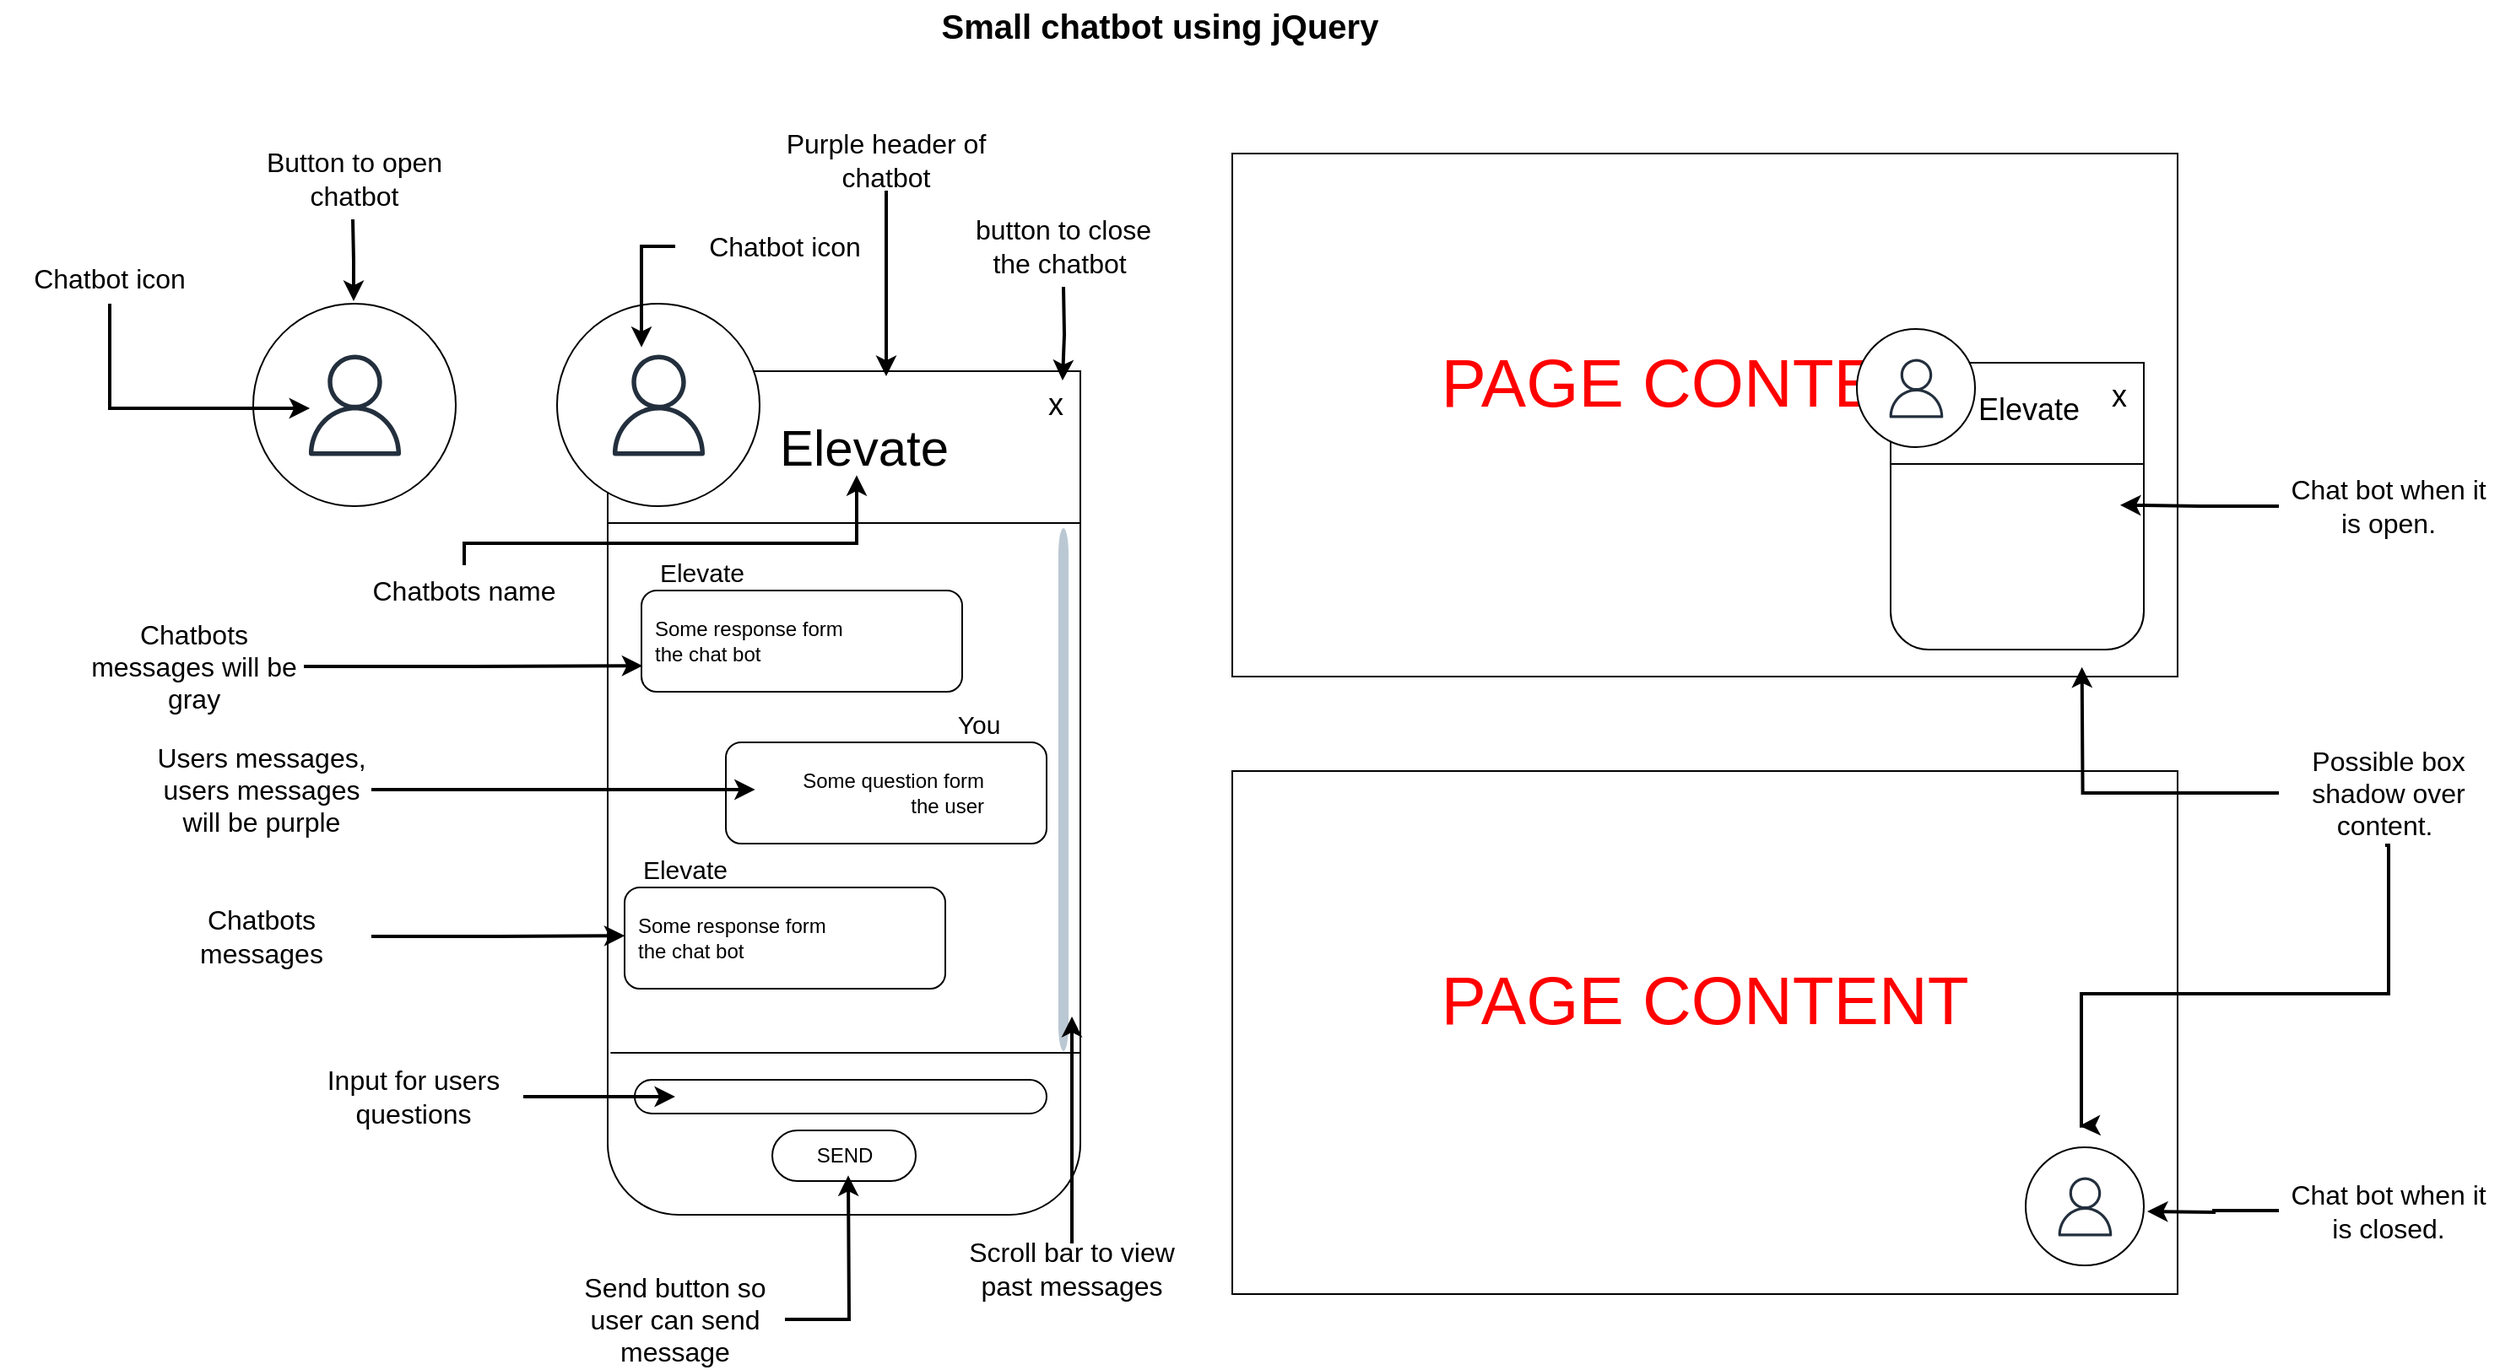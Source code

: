 <mxfile version="24.2.1" type="device">
  <diagram name="Page-1" id="SvyHYkW_uooYtNIsQO3e">
    <mxGraphModel dx="2899" dy="2154" grid="1" gridSize="10" guides="1" tooltips="1" connect="1" arrows="1" fold="1" page="1" pageScale="1" pageWidth="850" pageHeight="1100" math="0" shadow="0">
      <root>
        <mxCell id="0" />
        <mxCell id="1" parent="0" />
        <mxCell id="vd0RSFljoD592YIlHhGm-1" value="" style="rounded=1;whiteSpace=wrap;html=1;" vertex="1" parent="1">
          <mxGeometry x="210" y="170" width="280" height="500" as="geometry" />
        </mxCell>
        <mxCell id="vd0RSFljoD592YIlHhGm-3" value="" style="rounded=0;whiteSpace=wrap;html=1;" vertex="1" parent="1">
          <mxGeometry x="210" y="170" width="280" height="90" as="geometry" />
        </mxCell>
        <mxCell id="vd0RSFljoD592YIlHhGm-2" value="" style="ellipse;whiteSpace=wrap;html=1;aspect=fixed;" vertex="1" parent="1">
          <mxGeometry x="180" y="130" width="120" height="120" as="geometry" />
        </mxCell>
        <mxCell id="vd0RSFljoD592YIlHhGm-4" value="" style="sketch=0;outlineConnect=0;fontColor=#232F3E;gradientColor=none;fillColor=#232F3D;strokeColor=none;dashed=0;verticalLabelPosition=bottom;verticalAlign=top;align=center;html=1;fontSize=12;fontStyle=0;aspect=fixed;pointerEvents=1;shape=mxgraph.aws4.user;strokeWidth=0;" vertex="1" parent="1">
          <mxGeometry x="210" y="160" width="60" height="60" as="geometry" />
        </mxCell>
        <mxCell id="vd0RSFljoD592YIlHhGm-5" value="&lt;font style=&quot;font-size: 30px;&quot;&gt;Elevate&amp;nbsp;&lt;/font&gt;" style="text;html=1;align=left;verticalAlign=middle;whiteSpace=wrap;rounded=0;" vertex="1" parent="1">
          <mxGeometry x="310" y="192.5" width="180" height="45" as="geometry" />
        </mxCell>
        <mxCell id="vd0RSFljoD592YIlHhGm-6" value="&lt;font style=&quot;font-size: 18px;&quot;&gt;x&lt;/font&gt;" style="text;html=1;align=center;verticalAlign=middle;resizable=0;points=[];autosize=1;strokeColor=none;fillColor=none;" vertex="1" parent="1">
          <mxGeometry x="460" y="170" width="30" height="40" as="geometry" />
        </mxCell>
        <mxCell id="vd0RSFljoD592YIlHhGm-11" value="" style="rounded=1;whiteSpace=wrap;html=1;align=left;" vertex="1" parent="1">
          <mxGeometry x="230" y="300" width="190" height="60" as="geometry" />
        </mxCell>
        <mxCell id="vd0RSFljoD592YIlHhGm-13" value="&lt;font style=&quot;font-size: 15px;&quot;&gt;Elevate&lt;/font&gt;" style="text;html=1;align=center;verticalAlign=middle;whiteSpace=wrap;rounded=0;" vertex="1" parent="1">
          <mxGeometry x="236" y="274" width="60" height="30" as="geometry" />
        </mxCell>
        <mxCell id="vd0RSFljoD592YIlHhGm-14" value="Some response form the chat bot" style="text;html=1;align=left;verticalAlign=middle;whiteSpace=wrap;rounded=0;" vertex="1" parent="1">
          <mxGeometry x="236" y="315" width="120" height="30" as="geometry" />
        </mxCell>
        <mxCell id="vd0RSFljoD592YIlHhGm-15" value="" style="rounded=1;whiteSpace=wrap;html=1;align=left;" vertex="1" parent="1">
          <mxGeometry x="280" y="390" width="190" height="60" as="geometry" />
        </mxCell>
        <mxCell id="vd0RSFljoD592YIlHhGm-16" value="Some question form the user" style="text;html=1;align=right;verticalAlign=middle;whiteSpace=wrap;rounded=0;" vertex="1" parent="1">
          <mxGeometry x="315" y="405" width="120" height="30" as="geometry" />
        </mxCell>
        <mxCell id="vd0RSFljoD592YIlHhGm-17" value="&lt;span style=&quot;font-size: 15px;&quot;&gt;You&lt;/span&gt;" style="text;html=1;align=center;verticalAlign=middle;whiteSpace=wrap;rounded=0;" vertex="1" parent="1">
          <mxGeometry x="400" y="364" width="60" height="30" as="geometry" />
        </mxCell>
        <mxCell id="vd0RSFljoD592YIlHhGm-18" value="" style="rounded=1;whiteSpace=wrap;html=1;align=left;" vertex="1" parent="1">
          <mxGeometry x="220" y="476" width="190" height="60" as="geometry" />
        </mxCell>
        <mxCell id="vd0RSFljoD592YIlHhGm-19" value="&lt;font style=&quot;font-size: 15px;&quot;&gt;Elevate&lt;/font&gt;" style="text;html=1;align=center;verticalAlign=middle;whiteSpace=wrap;rounded=0;" vertex="1" parent="1">
          <mxGeometry x="226" y="450" width="60" height="30" as="geometry" />
        </mxCell>
        <mxCell id="vd0RSFljoD592YIlHhGm-20" value="Some response form the chat bot" style="text;html=1;align=left;verticalAlign=middle;whiteSpace=wrap;rounded=0;" vertex="1" parent="1">
          <mxGeometry x="226" y="491" width="120" height="30" as="geometry" />
        </mxCell>
        <mxCell id="vd0RSFljoD592YIlHhGm-21" value="" style="html=1;verticalLabelPosition=bottom;labelBackgroundColor=#ffffff;verticalAlign=top;shadow=0;dashed=0;strokeWidth=2;shape=mxgraph.ios7.misc.scroll_(horizontal);fillColor=#bac8d3;rotation=90;strokeColor=#23445d;" vertex="1" parent="1">
          <mxGeometry x="325" y="415" width="310" height="6" as="geometry" />
        </mxCell>
        <mxCell id="vd0RSFljoD592YIlHhGm-24" value="" style="endArrow=none;html=1;rounded=0;exitX=0.006;exitY=0.808;exitDx=0;exitDy=0;exitPerimeter=0;" edge="1" parent="1" source="vd0RSFljoD592YIlHhGm-1">
          <mxGeometry width="50" height="50" relative="1" as="geometry">
            <mxPoint x="180" y="580" as="sourcePoint" />
            <mxPoint x="490" y="574" as="targetPoint" />
          </mxGeometry>
        </mxCell>
        <mxCell id="vd0RSFljoD592YIlHhGm-25" value="" style="rounded=1;whiteSpace=wrap;html=1;arcSize=50;" vertex="1" parent="1">
          <mxGeometry x="226" y="590" width="244" height="20" as="geometry" />
        </mxCell>
        <mxCell id="vd0RSFljoD592YIlHhGm-26" value="SEND" style="rounded=1;whiteSpace=wrap;html=1;arcSize=50;" vertex="1" parent="1">
          <mxGeometry x="307.5" y="620" width="85" height="30" as="geometry" />
        </mxCell>
        <mxCell id="vd0RSFljoD592YIlHhGm-28" value="" style="ellipse;whiteSpace=wrap;html=1;aspect=fixed;" vertex="1" parent="1">
          <mxGeometry y="130" width="120" height="120" as="geometry" />
        </mxCell>
        <mxCell id="vd0RSFljoD592YIlHhGm-29" value="" style="sketch=0;outlineConnect=0;fontColor=#232F3E;gradientColor=none;fillColor=#232F3D;strokeColor=none;dashed=0;verticalLabelPosition=bottom;verticalAlign=top;align=center;html=1;fontSize=12;fontStyle=0;aspect=fixed;pointerEvents=1;shape=mxgraph.aws4.user;strokeWidth=0;" vertex="1" parent="1">
          <mxGeometry x="30" y="160" width="60" height="60" as="geometry" />
        </mxCell>
        <mxCell id="vd0RSFljoD592YIlHhGm-30" value="" style="rounded=0;whiteSpace=wrap;html=1;" vertex="1" parent="1">
          <mxGeometry x="580" y="41" width="560" height="310" as="geometry" />
        </mxCell>
        <mxCell id="vd0RSFljoD592YIlHhGm-31" value="&lt;font color=&quot;#ff0000&quot; style=&quot;font-size: 40px;&quot;&gt;PAGE CONTENT&lt;/font&gt;" style="text;html=1;align=center;verticalAlign=middle;whiteSpace=wrap;rounded=0;" vertex="1" parent="1">
          <mxGeometry x="660" y="111" width="400" height="130" as="geometry" />
        </mxCell>
        <mxCell id="vd0RSFljoD592YIlHhGm-57" value="" style="rounded=1;whiteSpace=wrap;html=1;" vertex="1" parent="1">
          <mxGeometry x="970" y="165" width="150" height="170" as="geometry" />
        </mxCell>
        <mxCell id="vd0RSFljoD592YIlHhGm-58" value="" style="rounded=0;whiteSpace=wrap;html=1;" vertex="1" parent="1">
          <mxGeometry x="970" y="165" width="150" height="60" as="geometry" />
        </mxCell>
        <mxCell id="vd0RSFljoD592YIlHhGm-59" value="" style="ellipse;whiteSpace=wrap;html=1;aspect=fixed;" vertex="1" parent="1">
          <mxGeometry x="950" y="145" width="70" height="70" as="geometry" />
        </mxCell>
        <mxCell id="vd0RSFljoD592YIlHhGm-60" value="" style="sketch=0;outlineConnect=0;fontColor=#232F3E;gradientColor=none;fillColor=#232F3D;strokeColor=none;dashed=0;verticalLabelPosition=bottom;verticalAlign=top;align=center;html=1;fontSize=12;fontStyle=0;aspect=fixed;pointerEvents=1;shape=mxgraph.aws4.user;strokeWidth=0;" vertex="1" parent="1">
          <mxGeometry x="967.5" y="162.5" width="35" height="35" as="geometry" />
        </mxCell>
        <mxCell id="vd0RSFljoD592YIlHhGm-61" value="&lt;font style=&quot;font-size: 18px;&quot;&gt;Elevate&amp;nbsp;&lt;/font&gt;" style="text;html=1;align=left;verticalAlign=middle;whiteSpace=wrap;rounded=0;" vertex="1" parent="1">
          <mxGeometry x="1020" y="170" width="100" height="45" as="geometry" />
        </mxCell>
        <mxCell id="vd0RSFljoD592YIlHhGm-62" value="&lt;font style=&quot;font-size: 18px;&quot;&gt;x&lt;/font&gt;" style="text;html=1;align=center;verticalAlign=middle;resizable=0;points=[];autosize=1;strokeColor=none;fillColor=none;" vertex="1" parent="1">
          <mxGeometry x="1090" y="165" width="30" height="40" as="geometry" />
        </mxCell>
        <mxCell id="vd0RSFljoD592YIlHhGm-63" value="" style="rounded=0;whiteSpace=wrap;html=1;" vertex="1" parent="1">
          <mxGeometry x="580" y="407" width="560" height="310" as="geometry" />
        </mxCell>
        <mxCell id="vd0RSFljoD592YIlHhGm-64" value="&lt;font color=&quot;#ff0000&quot; style=&quot;font-size: 40px;&quot;&gt;PAGE CONTENT&lt;/font&gt;" style="text;html=1;align=center;verticalAlign=middle;whiteSpace=wrap;rounded=0;" vertex="1" parent="1">
          <mxGeometry x="660" y="477" width="400" height="130" as="geometry" />
        </mxCell>
        <mxCell id="vd0RSFljoD592YIlHhGm-67" value="" style="ellipse;whiteSpace=wrap;html=1;aspect=fixed;" vertex="1" parent="1">
          <mxGeometry x="1050" y="630" width="70" height="70" as="geometry" />
        </mxCell>
        <mxCell id="vd0RSFljoD592YIlHhGm-68" value="" style="sketch=0;outlineConnect=0;fontColor=#232F3E;gradientColor=none;fillColor=#232F3D;strokeColor=none;dashed=0;verticalLabelPosition=bottom;verticalAlign=top;align=center;html=1;fontSize=12;fontStyle=0;aspect=fixed;pointerEvents=1;shape=mxgraph.aws4.user;strokeWidth=0;" vertex="1" parent="1">
          <mxGeometry x="1067.5" y="647.5" width="35" height="35" as="geometry" />
        </mxCell>
        <mxCell id="vd0RSFljoD592YIlHhGm-73" style="edgeStyle=orthogonalEdgeStyle;rounded=0;orthogonalLoop=1;jettySize=auto;html=1;strokeWidth=2;" edge="1" parent="1">
          <mxGeometry relative="1" as="geometry">
            <mxPoint x="59.471" y="128.471" as="targetPoint" />
            <mxPoint x="59" y="80" as="sourcePoint" />
          </mxGeometry>
        </mxCell>
        <mxCell id="vd0RSFljoD592YIlHhGm-72" value="&lt;font style=&quot;font-size: 16px;&quot;&gt;Button to open chatbot&lt;/font&gt;" style="text;html=1;align=center;verticalAlign=middle;whiteSpace=wrap;rounded=0;" vertex="1" parent="1">
          <mxGeometry x="-5" y="41" width="130" height="30" as="geometry" />
        </mxCell>
        <mxCell id="vd0RSFljoD592YIlHhGm-76" style="edgeStyle=orthogonalEdgeStyle;rounded=0;orthogonalLoop=1;jettySize=auto;html=1;strokeColor=default;strokeWidth=2;align=center;verticalAlign=middle;fontFamily=Helvetica;fontSize=11;fontColor=default;labelBackgroundColor=default;endArrow=classic;" edge="1" parent="1" source="vd0RSFljoD592YIlHhGm-75">
          <mxGeometry relative="1" as="geometry">
            <mxPoint x="33.588" y="192" as="targetPoint" />
            <Array as="points">
              <mxPoint x="-85" y="192" />
            </Array>
          </mxGeometry>
        </mxCell>
        <mxCell id="vd0RSFljoD592YIlHhGm-75" value="&lt;span style=&quot;font-size: 16px;&quot;&gt;Chatbot icon&lt;/span&gt;" style="text;html=1;align=center;verticalAlign=middle;whiteSpace=wrap;rounded=0;" vertex="1" parent="1">
          <mxGeometry x="-150" y="100" width="130" height="30" as="geometry" />
        </mxCell>
        <mxCell id="vd0RSFljoD592YIlHhGm-81" style="edgeStyle=orthogonalEdgeStyle;rounded=0;orthogonalLoop=1;jettySize=auto;html=1;strokeColor=default;strokeWidth=2;align=center;verticalAlign=middle;fontFamily=Helvetica;fontSize=11;fontColor=default;labelBackgroundColor=default;endArrow=classic;" edge="1" parent="1">
          <mxGeometry relative="1" as="geometry">
            <mxPoint x="479.471" y="175.529" as="targetPoint" />
            <mxPoint x="480" y="120" as="sourcePoint" />
          </mxGeometry>
        </mxCell>
        <mxCell id="vd0RSFljoD592YIlHhGm-78" value="&lt;span style=&quot;font-size: 16px;&quot;&gt;button to close the chatbot&amp;nbsp;&lt;/span&gt;" style="text;html=1;align=center;verticalAlign=middle;whiteSpace=wrap;rounded=0;" vertex="1" parent="1">
          <mxGeometry x="415" y="81" width="130" height="30" as="geometry" />
        </mxCell>
        <mxCell id="vd0RSFljoD592YIlHhGm-83" style="edgeStyle=orthogonalEdgeStyle;rounded=0;orthogonalLoop=1;jettySize=auto;html=1;strokeColor=default;strokeWidth=2;align=center;verticalAlign=middle;fontFamily=Helvetica;fontSize=11;fontColor=default;labelBackgroundColor=default;endArrow=classic;" edge="1" parent="1" source="vd0RSFljoD592YIlHhGm-82">
          <mxGeometry relative="1" as="geometry">
            <mxPoint x="230" y="155.833" as="targetPoint" />
          </mxGeometry>
        </mxCell>
        <mxCell id="vd0RSFljoD592YIlHhGm-82" value="&lt;span style=&quot;font-size: 16px;&quot;&gt;Chatbot icon&lt;/span&gt;" style="text;html=1;align=center;verticalAlign=middle;whiteSpace=wrap;rounded=0;" vertex="1" parent="1">
          <mxGeometry x="250" y="81" width="130" height="30" as="geometry" />
        </mxCell>
        <mxCell id="vd0RSFljoD592YIlHhGm-85" style="edgeStyle=orthogonalEdgeStyle;rounded=0;orthogonalLoop=1;jettySize=auto;html=1;strokeColor=default;strokeWidth=2;align=center;verticalAlign=middle;fontFamily=Helvetica;fontSize=11;fontColor=default;labelBackgroundColor=default;endArrow=classic;" edge="1" parent="1" source="vd0RSFljoD592YIlHhGm-84">
          <mxGeometry relative="1" as="geometry">
            <mxPoint x="357.5" y="231.667" as="targetPoint" />
            <Array as="points">
              <mxPoint x="125" y="272" />
              <mxPoint x="358" y="272" />
            </Array>
          </mxGeometry>
        </mxCell>
        <mxCell id="vd0RSFljoD592YIlHhGm-84" value="&lt;span style=&quot;font-size: 16px;&quot;&gt;Chatbots name&lt;/span&gt;" style="text;html=1;align=center;verticalAlign=middle;whiteSpace=wrap;rounded=0;" vertex="1" parent="1">
          <mxGeometry x="60" y="285" width="130" height="30" as="geometry" />
        </mxCell>
        <mxCell id="vd0RSFljoD592YIlHhGm-87" style="edgeStyle=orthogonalEdgeStyle;rounded=0;orthogonalLoop=1;jettySize=auto;html=1;strokeColor=default;strokeWidth=2;align=center;verticalAlign=middle;fontFamily=Helvetica;fontSize=11;fontColor=default;labelBackgroundColor=default;endArrow=classic;" edge="1" parent="1" source="vd0RSFljoD592YIlHhGm-86">
          <mxGeometry relative="1" as="geometry">
            <mxPoint x="485" y="552.5" as="targetPoint" />
          </mxGeometry>
        </mxCell>
        <mxCell id="vd0RSFljoD592YIlHhGm-86" value="&lt;span style=&quot;font-size: 16px;&quot;&gt;Scroll bar to view past messages&lt;/span&gt;" style="text;html=1;align=center;verticalAlign=middle;whiteSpace=wrap;rounded=0;" vertex="1" parent="1">
          <mxGeometry x="420" y="687" width="130" height="30" as="geometry" />
        </mxCell>
        <mxCell id="vd0RSFljoD592YIlHhGm-89" style="edgeStyle=orthogonalEdgeStyle;rounded=0;orthogonalLoop=1;jettySize=auto;html=1;strokeColor=default;strokeWidth=2;align=center;verticalAlign=middle;fontFamily=Helvetica;fontSize=11;fontColor=default;labelBackgroundColor=default;endArrow=classic;" edge="1" parent="1" source="vd0RSFljoD592YIlHhGm-88">
          <mxGeometry relative="1" as="geometry">
            <mxPoint x="250" y="600" as="targetPoint" />
          </mxGeometry>
        </mxCell>
        <mxCell id="vd0RSFljoD592YIlHhGm-88" value="&lt;span style=&quot;font-size: 16px;&quot;&gt;Input for users questions&lt;/span&gt;" style="text;html=1;align=center;verticalAlign=middle;whiteSpace=wrap;rounded=0;" vertex="1" parent="1">
          <mxGeometry x="30" y="585" width="130" height="30" as="geometry" />
        </mxCell>
        <mxCell id="vd0RSFljoD592YIlHhGm-91" style="edgeStyle=orthogonalEdgeStyle;rounded=0;orthogonalLoop=1;jettySize=auto;html=1;strokeColor=default;strokeWidth=2;align=center;verticalAlign=middle;fontFamily=Helvetica;fontSize=11;fontColor=default;labelBackgroundColor=default;endArrow=classic;" edge="1" parent="1" source="vd0RSFljoD592YIlHhGm-90">
          <mxGeometry relative="1" as="geometry">
            <mxPoint x="220.19" y="504.619" as="targetPoint" />
          </mxGeometry>
        </mxCell>
        <mxCell id="vd0RSFljoD592YIlHhGm-90" value="&lt;span style=&quot;font-size: 16px;&quot;&gt;Chatbots messages&lt;/span&gt;" style="text;html=1;align=center;verticalAlign=middle;whiteSpace=wrap;rounded=0;" vertex="1" parent="1">
          <mxGeometry x="-60" y="490" width="130" height="30" as="geometry" />
        </mxCell>
        <mxCell id="vd0RSFljoD592YIlHhGm-93" style="edgeStyle=orthogonalEdgeStyle;rounded=0;orthogonalLoop=1;jettySize=auto;html=1;strokeColor=default;strokeWidth=2;align=center;verticalAlign=middle;fontFamily=Helvetica;fontSize=11;fontColor=default;labelBackgroundColor=default;endArrow=classic;" edge="1" parent="1" source="vd0RSFljoD592YIlHhGm-92">
          <mxGeometry relative="1" as="geometry">
            <mxPoint x="297.333" y="417.952" as="targetPoint" />
          </mxGeometry>
        </mxCell>
        <mxCell id="vd0RSFljoD592YIlHhGm-92" value="&lt;span style=&quot;font-size: 16px;&quot;&gt;Users messages, users messages will be purple&lt;/span&gt;" style="text;html=1;align=center;verticalAlign=middle;whiteSpace=wrap;rounded=0;" vertex="1" parent="1">
          <mxGeometry x="-60" y="403" width="130" height="30" as="geometry" />
        </mxCell>
        <mxCell id="vd0RSFljoD592YIlHhGm-95" style="edgeStyle=orthogonalEdgeStyle;rounded=0;orthogonalLoop=1;jettySize=auto;html=1;strokeColor=default;strokeWidth=2;align=center;verticalAlign=middle;fontFamily=Helvetica;fontSize=11;fontColor=default;labelBackgroundColor=default;endArrow=classic;" edge="1" parent="1" source="vd0RSFljoD592YIlHhGm-94">
          <mxGeometry relative="1" as="geometry">
            <mxPoint x="352.5" y="646.667" as="targetPoint" />
          </mxGeometry>
        </mxCell>
        <mxCell id="vd0RSFljoD592YIlHhGm-94" value="&lt;span style=&quot;font-size: 16px;&quot;&gt;Send button so user can send message&lt;/span&gt;" style="text;html=1;align=center;verticalAlign=middle;whiteSpace=wrap;rounded=0;" vertex="1" parent="1">
          <mxGeometry x="185" y="717" width="130" height="30" as="geometry" />
        </mxCell>
        <mxCell id="vd0RSFljoD592YIlHhGm-97" style="edgeStyle=orthogonalEdgeStyle;rounded=0;orthogonalLoop=1;jettySize=auto;html=1;strokeColor=default;strokeWidth=2;align=center;verticalAlign=middle;fontFamily=Helvetica;fontSize=11;fontColor=default;labelBackgroundColor=default;endArrow=classic;" edge="1" parent="1" source="vd0RSFljoD592YIlHhGm-96">
          <mxGeometry relative="1" as="geometry">
            <mxPoint x="230.667" y="344.619" as="targetPoint" />
          </mxGeometry>
        </mxCell>
        <mxCell id="vd0RSFljoD592YIlHhGm-96" value="&lt;span style=&quot;font-size: 16px;&quot;&gt;Chatbots messages will be gray&lt;/span&gt;" style="text;html=1;align=center;verticalAlign=middle;whiteSpace=wrap;rounded=0;" vertex="1" parent="1">
          <mxGeometry x="-100" y="330" width="130" height="30" as="geometry" />
        </mxCell>
        <mxCell id="vd0RSFljoD592YIlHhGm-100" style="edgeStyle=orthogonalEdgeStyle;rounded=0;orthogonalLoop=1;jettySize=auto;html=1;strokeColor=default;strokeWidth=2;align=center;verticalAlign=middle;fontFamily=Helvetica;fontSize=11;fontColor=default;labelBackgroundColor=default;endArrow=classic;" edge="1" parent="1" source="vd0RSFljoD592YIlHhGm-99">
          <mxGeometry relative="1" as="geometry">
            <mxPoint x="1106" y="249.333" as="targetPoint" />
          </mxGeometry>
        </mxCell>
        <mxCell id="vd0RSFljoD592YIlHhGm-99" value="&lt;span style=&quot;font-size: 16px;&quot;&gt;Chat bot when it is open.&lt;/span&gt;" style="text;html=1;align=center;verticalAlign=middle;whiteSpace=wrap;rounded=0;" vertex="1" parent="1">
          <mxGeometry x="1200" y="235" width="130" height="30" as="geometry" />
        </mxCell>
        <mxCell id="vd0RSFljoD592YIlHhGm-102" style="edgeStyle=orthogonalEdgeStyle;rounded=0;orthogonalLoop=1;jettySize=auto;html=1;strokeColor=default;strokeWidth=2;align=center;verticalAlign=middle;fontFamily=Helvetica;fontSize=11;fontColor=default;labelBackgroundColor=default;endArrow=classic;" edge="1" parent="1" source="vd0RSFljoD592YIlHhGm-101">
          <mxGeometry relative="1" as="geometry">
            <mxPoint x="1122" y="668" as="targetPoint" />
          </mxGeometry>
        </mxCell>
        <mxCell id="vd0RSFljoD592YIlHhGm-101" value="&lt;span style=&quot;font-size: 16px;&quot;&gt;Chat bot when it is closed.&lt;/span&gt;" style="text;html=1;align=center;verticalAlign=middle;whiteSpace=wrap;rounded=0;" vertex="1" parent="1">
          <mxGeometry x="1200" y="652.5" width="130" height="30" as="geometry" />
        </mxCell>
        <mxCell id="vd0RSFljoD592YIlHhGm-105" style="edgeStyle=orthogonalEdgeStyle;rounded=0;orthogonalLoop=1;jettySize=auto;html=1;strokeColor=default;strokeWidth=2;align=center;verticalAlign=middle;fontFamily=Helvetica;fontSize=11;fontColor=default;labelBackgroundColor=default;endArrow=classic;" edge="1" parent="1">
          <mxGeometry relative="1" as="geometry">
            <mxPoint x="1082" y="617.333" as="targetPoint" />
            <mxPoint x="1263" y="451" as="sourcePoint" />
            <Array as="points">
              <mxPoint x="1265" y="539" />
              <mxPoint x="1083" y="539" />
              <mxPoint x="1083" y="617" />
            </Array>
          </mxGeometry>
        </mxCell>
        <mxCell id="vd0RSFljoD592YIlHhGm-106" style="edgeStyle=orthogonalEdgeStyle;rounded=0;orthogonalLoop=1;jettySize=auto;html=1;strokeColor=default;strokeWidth=2;align=center;verticalAlign=middle;fontFamily=Helvetica;fontSize=11;fontColor=default;labelBackgroundColor=default;endArrow=classic;" edge="1" parent="1" source="vd0RSFljoD592YIlHhGm-103">
          <mxGeometry relative="1" as="geometry">
            <mxPoint x="1083.333" y="345.333" as="targetPoint" />
          </mxGeometry>
        </mxCell>
        <mxCell id="vd0RSFljoD592YIlHhGm-103" value="&lt;span style=&quot;font-size: 16px;&quot;&gt;Possible box shadow over content.&amp;nbsp;&lt;/span&gt;" style="text;html=1;align=center;verticalAlign=middle;whiteSpace=wrap;rounded=0;" vertex="1" parent="1">
          <mxGeometry x="1200" y="405" width="130" height="30" as="geometry" />
        </mxCell>
        <mxCell id="vd0RSFljoD592YIlHhGm-108" style="edgeStyle=orthogonalEdgeStyle;rounded=0;orthogonalLoop=1;jettySize=auto;html=1;strokeColor=default;strokeWidth=2;align=center;verticalAlign=middle;fontFamily=Helvetica;fontSize=11;fontColor=default;labelBackgroundColor=default;endArrow=classic;" edge="1" parent="1">
          <mxGeometry relative="1" as="geometry">
            <mxPoint x="375" y="173" as="targetPoint" />
            <mxPoint x="375" y="63" as="sourcePoint" />
          </mxGeometry>
        </mxCell>
        <mxCell id="vd0RSFljoD592YIlHhGm-107" value="&lt;span style=&quot;font-size: 16px;&quot;&gt;Purple header of chatbot&lt;/span&gt;" style="text;html=1;align=center;verticalAlign=middle;whiteSpace=wrap;rounded=0;" vertex="1" parent="1">
          <mxGeometry x="310" y="30" width="130" height="30" as="geometry" />
        </mxCell>
        <mxCell id="vd0RSFljoD592YIlHhGm-109" value="&lt;font style=&quot;font-size: 20px;&quot;&gt;&lt;b&gt;Small chatbot using jQuery&amp;nbsp;&lt;/b&gt;&lt;/font&gt;" style="text;html=1;align=center;verticalAlign=middle;whiteSpace=wrap;rounded=0;fontFamily=Helvetica;fontSize=11;fontColor=default;labelBackgroundColor=default;" vertex="1" parent="1">
          <mxGeometry x="400" y="-50" width="280" height="30" as="geometry" />
        </mxCell>
      </root>
    </mxGraphModel>
  </diagram>
</mxfile>
